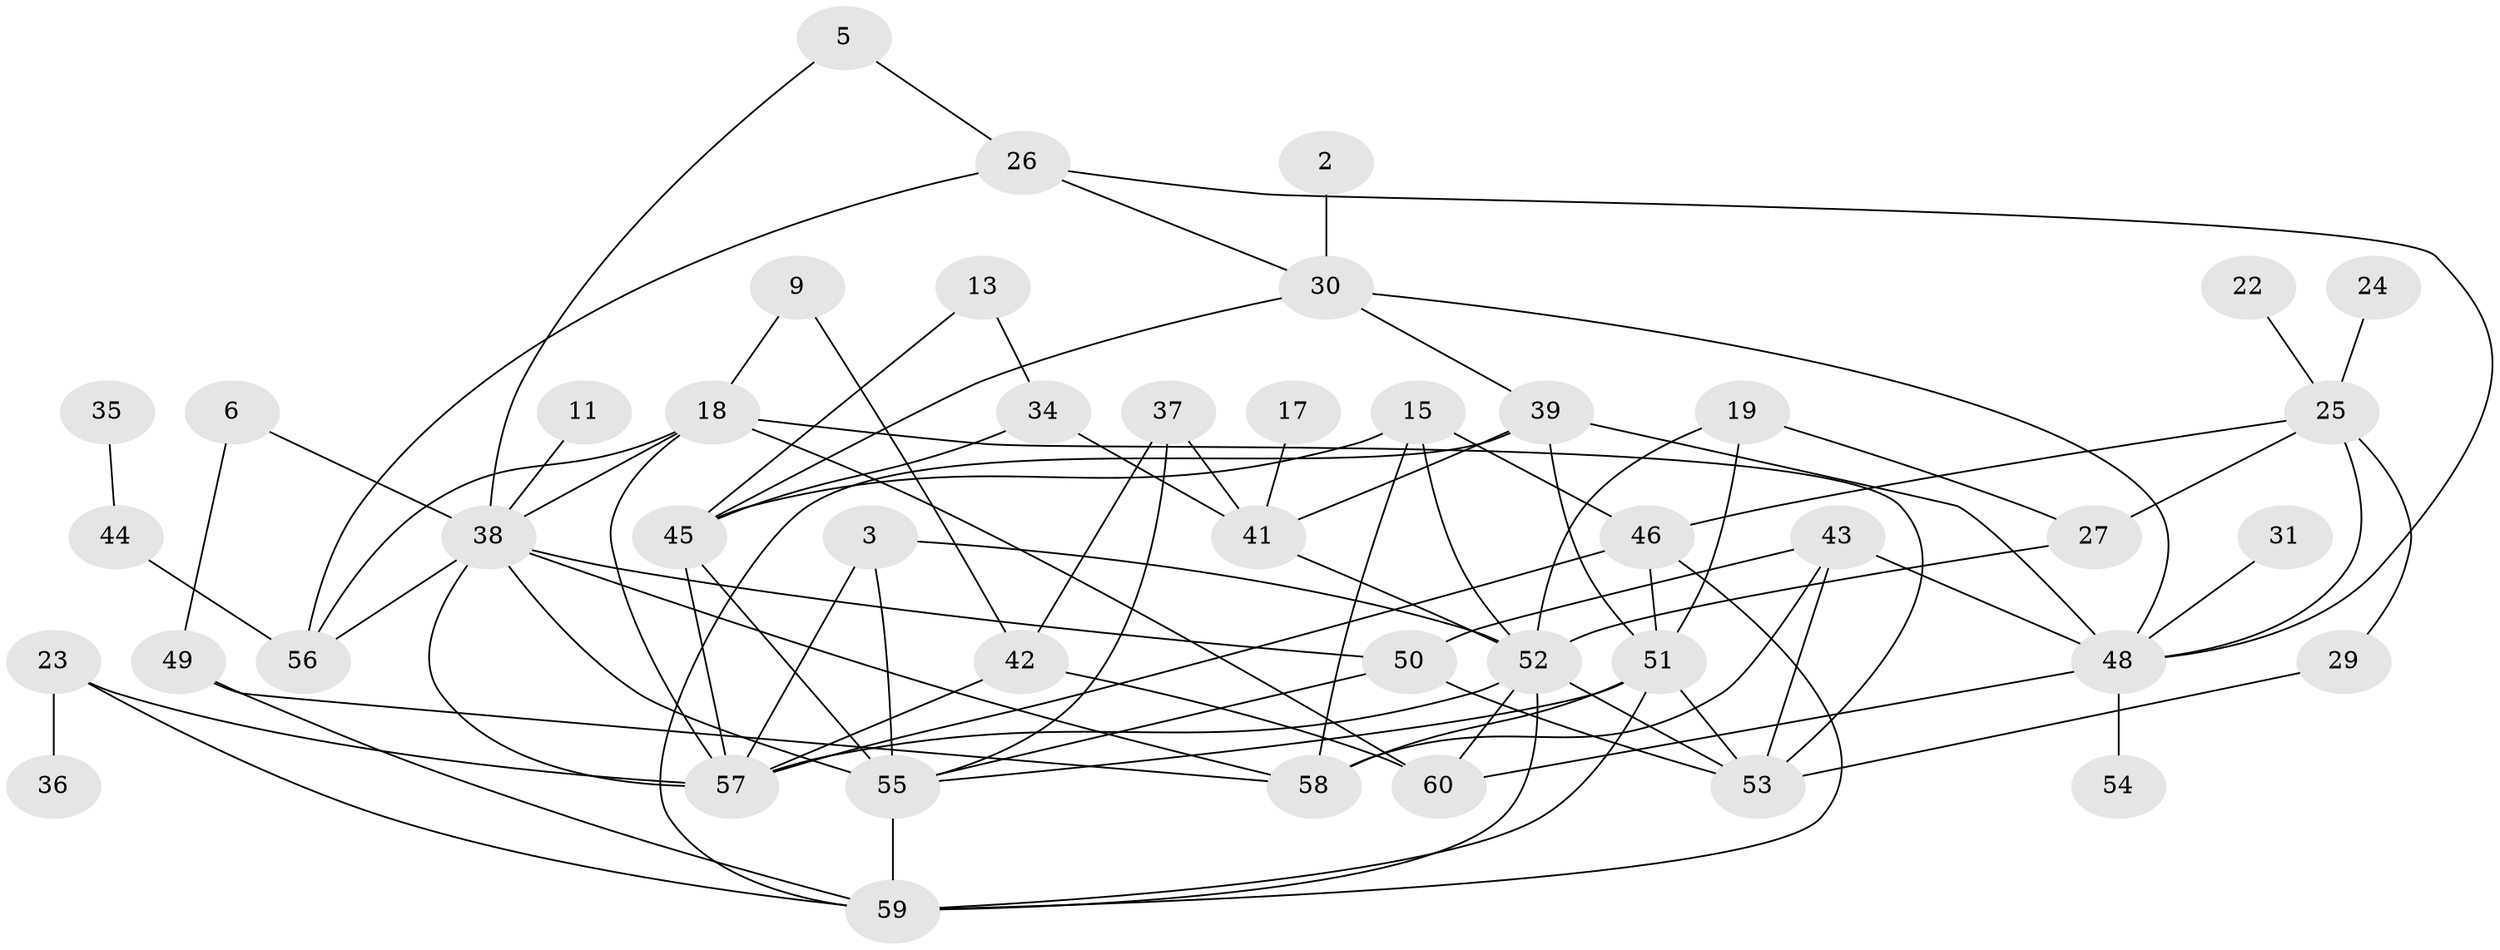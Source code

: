 // original degree distribution, {0: 0.125, 2: 0.18333333333333332, 3: 0.21666666666666667, 1: 0.19166666666666668, 5: 0.03333333333333333, 6: 0.058333333333333334, 4: 0.175, 8: 0.008333333333333333, 7: 0.008333333333333333}
// Generated by graph-tools (version 1.1) at 2025/25/03/09/25 03:25:21]
// undirected, 45 vertices, 87 edges
graph export_dot {
graph [start="1"]
  node [color=gray90,style=filled];
  2;
  3;
  5;
  6;
  9;
  11;
  13;
  15;
  17;
  18;
  19;
  22;
  23;
  24;
  25;
  26;
  27;
  29;
  30;
  31;
  34;
  35;
  36;
  37;
  38;
  39;
  41;
  42;
  43;
  44;
  45;
  46;
  48;
  49;
  50;
  51;
  52;
  53;
  54;
  55;
  56;
  57;
  58;
  59;
  60;
  2 -- 30 [weight=1.0];
  3 -- 52 [weight=1.0];
  3 -- 55 [weight=1.0];
  3 -- 57 [weight=1.0];
  5 -- 26 [weight=1.0];
  5 -- 38 [weight=1.0];
  6 -- 38 [weight=1.0];
  6 -- 49 [weight=1.0];
  9 -- 18 [weight=1.0];
  9 -- 42 [weight=1.0];
  11 -- 38 [weight=1.0];
  13 -- 34 [weight=1.0];
  13 -- 45 [weight=1.0];
  15 -- 45 [weight=1.0];
  15 -- 46 [weight=1.0];
  15 -- 52 [weight=1.0];
  15 -- 58 [weight=1.0];
  17 -- 41 [weight=1.0];
  18 -- 38 [weight=1.0];
  18 -- 53 [weight=1.0];
  18 -- 56 [weight=1.0];
  18 -- 57 [weight=1.0];
  18 -- 60 [weight=1.0];
  19 -- 27 [weight=1.0];
  19 -- 51 [weight=1.0];
  19 -- 52 [weight=1.0];
  22 -- 25 [weight=1.0];
  23 -- 36 [weight=1.0];
  23 -- 57 [weight=1.0];
  23 -- 59 [weight=1.0];
  24 -- 25 [weight=1.0];
  25 -- 27 [weight=1.0];
  25 -- 29 [weight=1.0];
  25 -- 46 [weight=1.0];
  25 -- 48 [weight=1.0];
  26 -- 30 [weight=1.0];
  26 -- 48 [weight=1.0];
  26 -- 56 [weight=1.0];
  27 -- 52 [weight=1.0];
  29 -- 53 [weight=1.0];
  30 -- 39 [weight=1.0];
  30 -- 45 [weight=1.0];
  30 -- 48 [weight=1.0];
  31 -- 48 [weight=1.0];
  34 -- 41 [weight=1.0];
  34 -- 45 [weight=1.0];
  35 -- 44 [weight=1.0];
  37 -- 41 [weight=1.0];
  37 -- 42 [weight=1.0];
  37 -- 55 [weight=1.0];
  38 -- 50 [weight=1.0];
  38 -- 55 [weight=3.0];
  38 -- 56 [weight=1.0];
  38 -- 57 [weight=1.0];
  38 -- 58 [weight=1.0];
  39 -- 41 [weight=1.0];
  39 -- 48 [weight=1.0];
  39 -- 51 [weight=2.0];
  39 -- 59 [weight=1.0];
  41 -- 52 [weight=1.0];
  42 -- 57 [weight=1.0];
  42 -- 60 [weight=1.0];
  43 -- 48 [weight=1.0];
  43 -- 50 [weight=1.0];
  43 -- 53 [weight=1.0];
  43 -- 58 [weight=1.0];
  44 -- 56 [weight=1.0];
  45 -- 55 [weight=1.0];
  45 -- 57 [weight=1.0];
  46 -- 51 [weight=1.0];
  46 -- 57 [weight=1.0];
  46 -- 59 [weight=1.0];
  48 -- 54 [weight=1.0];
  48 -- 60 [weight=2.0];
  49 -- 58 [weight=1.0];
  49 -- 59 [weight=1.0];
  50 -- 53 [weight=1.0];
  50 -- 55 [weight=1.0];
  51 -- 53 [weight=1.0];
  51 -- 55 [weight=1.0];
  51 -- 58 [weight=2.0];
  51 -- 59 [weight=1.0];
  52 -- 53 [weight=1.0];
  52 -- 57 [weight=1.0];
  52 -- 59 [weight=1.0];
  52 -- 60 [weight=1.0];
  55 -- 59 [weight=1.0];
}
